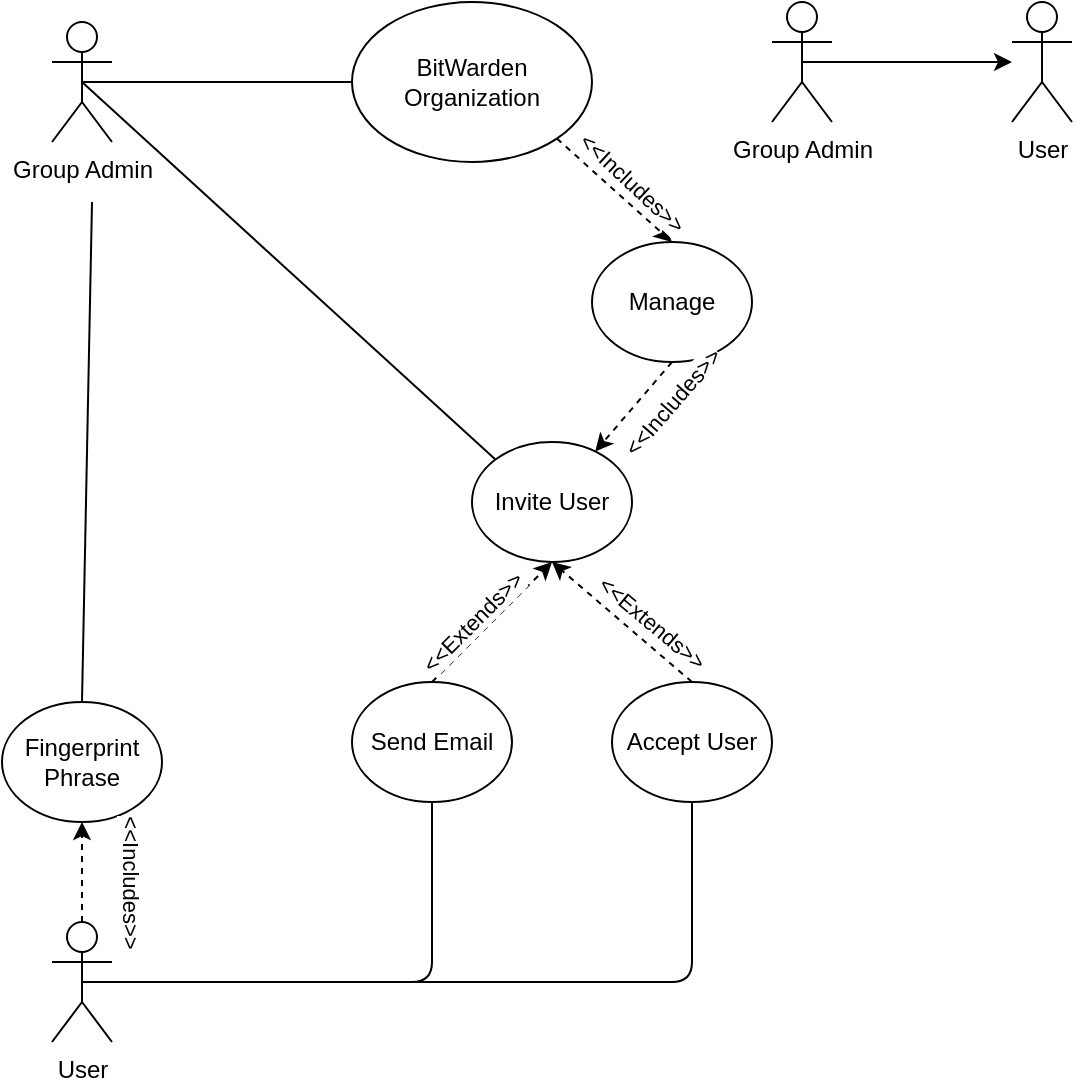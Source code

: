 <mxfile version="15.2.9" type="device"><diagram id="Y5boCHIQvt57l_nbIUuO" name="Page-1"><mxGraphModel dx="1038" dy="579" grid="0" gridSize="10" guides="1" tooltips="1" connect="1" arrows="1" fold="1" page="1" pageScale="1" pageWidth="850" pageHeight="1100" math="0" shadow="0"><root><mxCell id="0"/><mxCell id="1" parent="0"/><mxCell id="-Csm_j9I0JivxP7nbSm5-4" style="edgeStyle=orthogonalEdgeStyle;rounded=0;orthogonalLoop=1;jettySize=auto;html=1;exitX=0.5;exitY=0.5;exitDx=0;exitDy=0;exitPerimeter=0;entryX=0;entryY=0.5;entryDx=0;entryDy=0;endArrow=none;endFill=0;" parent="1" source="-Csm_j9I0JivxP7nbSm5-1" target="-Csm_j9I0JivxP7nbSm5-3" edge="1"><mxGeometry relative="1" as="geometry"/></mxCell><mxCell id="-Csm_j9I0JivxP7nbSm5-1" value="Group Admin" style="shape=umlActor;verticalLabelPosition=bottom;verticalAlign=top;html=1;outlineConnect=0;" parent="1" vertex="1"><mxGeometry x="40" y="40" width="30" height="60" as="geometry"/></mxCell><mxCell id="-Csm_j9I0JivxP7nbSm5-3" value="BitWarden Organization" style="ellipse;whiteSpace=wrap;html=1;" parent="1" vertex="1"><mxGeometry x="190" y="30" width="120" height="80" as="geometry"/></mxCell><mxCell id="-Csm_j9I0JivxP7nbSm5-6" value="User" style="shape=umlActor;verticalLabelPosition=bottom;verticalAlign=top;html=1;outlineConnect=0;" parent="1" vertex="1"><mxGeometry x="520" y="30" width="30" height="60" as="geometry"/></mxCell><mxCell id="-Csm_j9I0JivxP7nbSm5-9" value="Manage" style="ellipse;whiteSpace=wrap;html=1;" parent="1" vertex="1"><mxGeometry x="310" y="150" width="80" height="60" as="geometry"/></mxCell><mxCell id="-Csm_j9I0JivxP7nbSm5-14" value="Invite User" style="ellipse;whiteSpace=wrap;html=1;" parent="1" vertex="1"><mxGeometry x="250" y="250" width="80" height="60" as="geometry"/></mxCell><mxCell id="-Csm_j9I0JivxP7nbSm5-17" value="" style="endArrow=none;html=1;exitX=0.5;exitY=0.5;exitDx=0;exitDy=0;exitPerimeter=0;entryX=0;entryY=0;entryDx=0;entryDy=0;endFill=0;" parent="1" source="-Csm_j9I0JivxP7nbSm5-1" target="-Csm_j9I0JivxP7nbSm5-14" edge="1"><mxGeometry width="50" height="50" relative="1" as="geometry"><mxPoint x="400" y="320" as="sourcePoint"/><mxPoint x="450" y="270" as="targetPoint"/></mxGeometry></mxCell><mxCell id="-Csm_j9I0JivxP7nbSm5-20" style="edgeStyle=orthogonalEdgeStyle;rounded=0;orthogonalLoop=1;jettySize=auto;html=1;exitX=0.5;exitY=0.5;exitDx=0;exitDy=0;exitPerimeter=0;endArrow=classic;endFill=1;" parent="1" source="-Csm_j9I0JivxP7nbSm5-18" target="-Csm_j9I0JivxP7nbSm5-6" edge="1"><mxGeometry relative="1" as="geometry"/></mxCell><mxCell id="-Csm_j9I0JivxP7nbSm5-18" value="Group Admin" style="shape=umlActor;verticalLabelPosition=bottom;verticalAlign=top;html=1;outlineConnect=0;" parent="1" vertex="1"><mxGeometry x="400" y="30" width="30" height="60" as="geometry"/></mxCell><mxCell id="-Csm_j9I0JivxP7nbSm5-23" value="Send Email" style="ellipse;whiteSpace=wrap;html=1;" parent="1" vertex="1"><mxGeometry x="190" y="370" width="80" height="60" as="geometry"/></mxCell><mxCell id="-Csm_j9I0JivxP7nbSm5-24" value="User" style="shape=umlActor;verticalLabelPosition=bottom;verticalAlign=top;html=1;outlineConnect=0;" parent="1" vertex="1"><mxGeometry x="40" y="490" width="30" height="60" as="geometry"/></mxCell><mxCell id="-Csm_j9I0JivxP7nbSm5-25" value="Fingerprint Phrase" style="ellipse;whiteSpace=wrap;html=1;" parent="1" vertex="1"><mxGeometry x="15" y="380" width="80" height="60" as="geometry"/></mxCell><mxCell id="-Csm_j9I0JivxP7nbSm5-26" value="" style="endArrow=classic;html=1;exitX=1;exitY=1;exitDx=0;exitDy=0;entryX=0.5;entryY=0;entryDx=0;entryDy=0;dashed=1;" parent="1" source="-Csm_j9I0JivxP7nbSm5-3" target="-Csm_j9I0JivxP7nbSm5-9" edge="1"><mxGeometry width="50" height="50" relative="1" as="geometry"><mxPoint x="400" y="330" as="sourcePoint"/><mxPoint x="450" y="280" as="targetPoint"/></mxGeometry></mxCell><mxCell id="-Csm_j9I0JivxP7nbSm5-27" value="&amp;lt;&amp;lt;Includes&amp;gt;&amp;gt;" style="edgeLabel;html=1;align=center;verticalAlign=middle;resizable=0;points=[];rotation=43;" parent="-Csm_j9I0JivxP7nbSm5-26" vertex="1" connectable="0"><mxGeometry x="0.358" y="2" relative="1" as="geometry"><mxPoint x="-3.19" y="-12.21" as="offset"/></mxGeometry></mxCell><mxCell id="-Csm_j9I0JivxP7nbSm5-28" value="" style="endArrow=classic;html=1;dashed=1;exitX=0.5;exitY=1;exitDx=0;exitDy=0;" parent="1" source="-Csm_j9I0JivxP7nbSm5-9" target="-Csm_j9I0JivxP7nbSm5-14" edge="1"><mxGeometry width="50" height="50" relative="1" as="geometry"><mxPoint x="400" y="330" as="sourcePoint"/><mxPoint x="450" y="280" as="targetPoint"/></mxGeometry></mxCell><mxCell id="-Csm_j9I0JivxP7nbSm5-29" value="&amp;lt;&amp;lt;Includes&amp;gt;&amp;gt;" style="edgeLabel;html=1;align=center;verticalAlign=middle;resizable=0;points=[];rotation=-49;" parent="-Csm_j9I0JivxP7nbSm5-28" vertex="1" connectable="0"><mxGeometry x="-0.363" y="3" relative="1" as="geometry"><mxPoint x="10.09" y="3.62" as="offset"/></mxGeometry></mxCell><mxCell id="-Csm_j9I0JivxP7nbSm5-30" value="" style="endArrow=classic;html=1;dashed=1;exitX=0.5;exitY=0;exitDx=0;exitDy=0;entryX=0.5;entryY=1;entryDx=0;entryDy=0;" parent="1" source="-Csm_j9I0JivxP7nbSm5-23" target="-Csm_j9I0JivxP7nbSm5-14" edge="1"><mxGeometry width="50" height="50" relative="1" as="geometry"><mxPoint x="400" y="330" as="sourcePoint"/><mxPoint x="320" y="360" as="targetPoint"/></mxGeometry></mxCell><mxCell id="-Csm_j9I0JivxP7nbSm5-31" value="&amp;lt;&amp;lt;Extends&amp;gt;&amp;gt;" style="edgeLabel;html=1;align=center;verticalAlign=middle;resizable=0;points=[];rotation=-45;" parent="-Csm_j9I0JivxP7nbSm5-30" vertex="1" connectable="0"><mxGeometry x="-0.414" y="1" relative="1" as="geometry"><mxPoint x="3.03" y="-11.62" as="offset"/></mxGeometry></mxCell><mxCell id="-Csm_j9I0JivxP7nbSm5-32" value="Accept User" style="ellipse;whiteSpace=wrap;html=1;" parent="1" vertex="1"><mxGeometry x="320" y="370" width="80" height="60" as="geometry"/></mxCell><mxCell id="-Csm_j9I0JivxP7nbSm5-33" value="" style="endArrow=classic;html=1;dashed=1;exitX=0.5;exitY=0;exitDx=0;exitDy=0;entryX=0.5;entryY=1;entryDx=0;entryDy=0;" parent="1" source="-Csm_j9I0JivxP7nbSm5-32" target="-Csm_j9I0JivxP7nbSm5-14" edge="1"><mxGeometry width="50" height="50" relative="1" as="geometry"><mxPoint x="400" y="330" as="sourcePoint"/><mxPoint x="450" y="280" as="targetPoint"/></mxGeometry></mxCell><mxCell id="HHpGloGbORgMXC8lI9ww-1" value="&amp;lt;&amp;lt;Extends&amp;gt;&amp;gt;" style="edgeLabel;html=1;align=center;verticalAlign=middle;resizable=0;points=[];rotation=40;" vertex="1" connectable="0" parent="-Csm_j9I0JivxP7nbSm5-33"><mxGeometry x="-0.365" y="-3" relative="1" as="geometry"><mxPoint y="-9" as="offset"/></mxGeometry></mxCell><mxCell id="HHpGloGbORgMXC8lI9ww-2" value="" style="endArrow=classic;html=1;exitX=0.5;exitY=0;exitDx=0;exitDy=0;exitPerimeter=0;entryX=0.5;entryY=1;entryDx=0;entryDy=0;dashed=1;" edge="1" parent="1" source="-Csm_j9I0JivxP7nbSm5-24" target="-Csm_j9I0JivxP7nbSm5-25"><mxGeometry width="50" height="50" relative="1" as="geometry"><mxPoint x="400" y="320" as="sourcePoint"/><mxPoint x="450" y="270" as="targetPoint"/></mxGeometry></mxCell><mxCell id="HHpGloGbORgMXC8lI9ww-3" value="&amp;lt;&amp;lt;Includes&amp;gt;&amp;gt;" style="edgeLabel;html=1;align=center;verticalAlign=middle;resizable=0;points=[];rotation=90;" vertex="1" connectable="0" parent="HHpGloGbORgMXC8lI9ww-2"><mxGeometry x="-0.424" y="1" relative="1" as="geometry"><mxPoint x="26" y="-6" as="offset"/></mxGeometry></mxCell><mxCell id="HHpGloGbORgMXC8lI9ww-7" value="" style="endArrow=none;html=1;exitX=0.5;exitY=0.5;exitDx=0;exitDy=0;exitPerimeter=0;entryX=0.5;entryY=1;entryDx=0;entryDy=0;endFill=0;" edge="1" parent="1" source="-Csm_j9I0JivxP7nbSm5-24" target="-Csm_j9I0JivxP7nbSm5-23"><mxGeometry width="50" height="50" relative="1" as="geometry"><mxPoint x="400" y="320" as="sourcePoint"/><mxPoint x="240" y="520" as="targetPoint"/><Array as="points"><mxPoint x="230" y="520"/></Array></mxGeometry></mxCell><mxCell id="HHpGloGbORgMXC8lI9ww-8" value="" style="endArrow=none;html=1;exitX=0.5;exitY=0.5;exitDx=0;exitDy=0;exitPerimeter=0;entryX=0.5;entryY=1;entryDx=0;entryDy=0;endFill=0;" edge="1" parent="1" source="-Csm_j9I0JivxP7nbSm5-24" target="-Csm_j9I0JivxP7nbSm5-32"><mxGeometry width="50" height="50" relative="1" as="geometry"><mxPoint x="400" y="320" as="sourcePoint"/><mxPoint x="360" y="520" as="targetPoint"/><Array as="points"><mxPoint x="360" y="520"/></Array></mxGeometry></mxCell><mxCell id="HHpGloGbORgMXC8lI9ww-9" value="" style="endArrow=none;html=1;entryX=0.5;entryY=0;entryDx=0;entryDy=0;endFill=0;" edge="1" parent="1" target="-Csm_j9I0JivxP7nbSm5-25"><mxGeometry width="50" height="50" relative="1" as="geometry"><mxPoint x="60" y="130" as="sourcePoint"/><mxPoint x="60" y="370" as="targetPoint"/></mxGeometry></mxCell></root></mxGraphModel></diagram></mxfile>